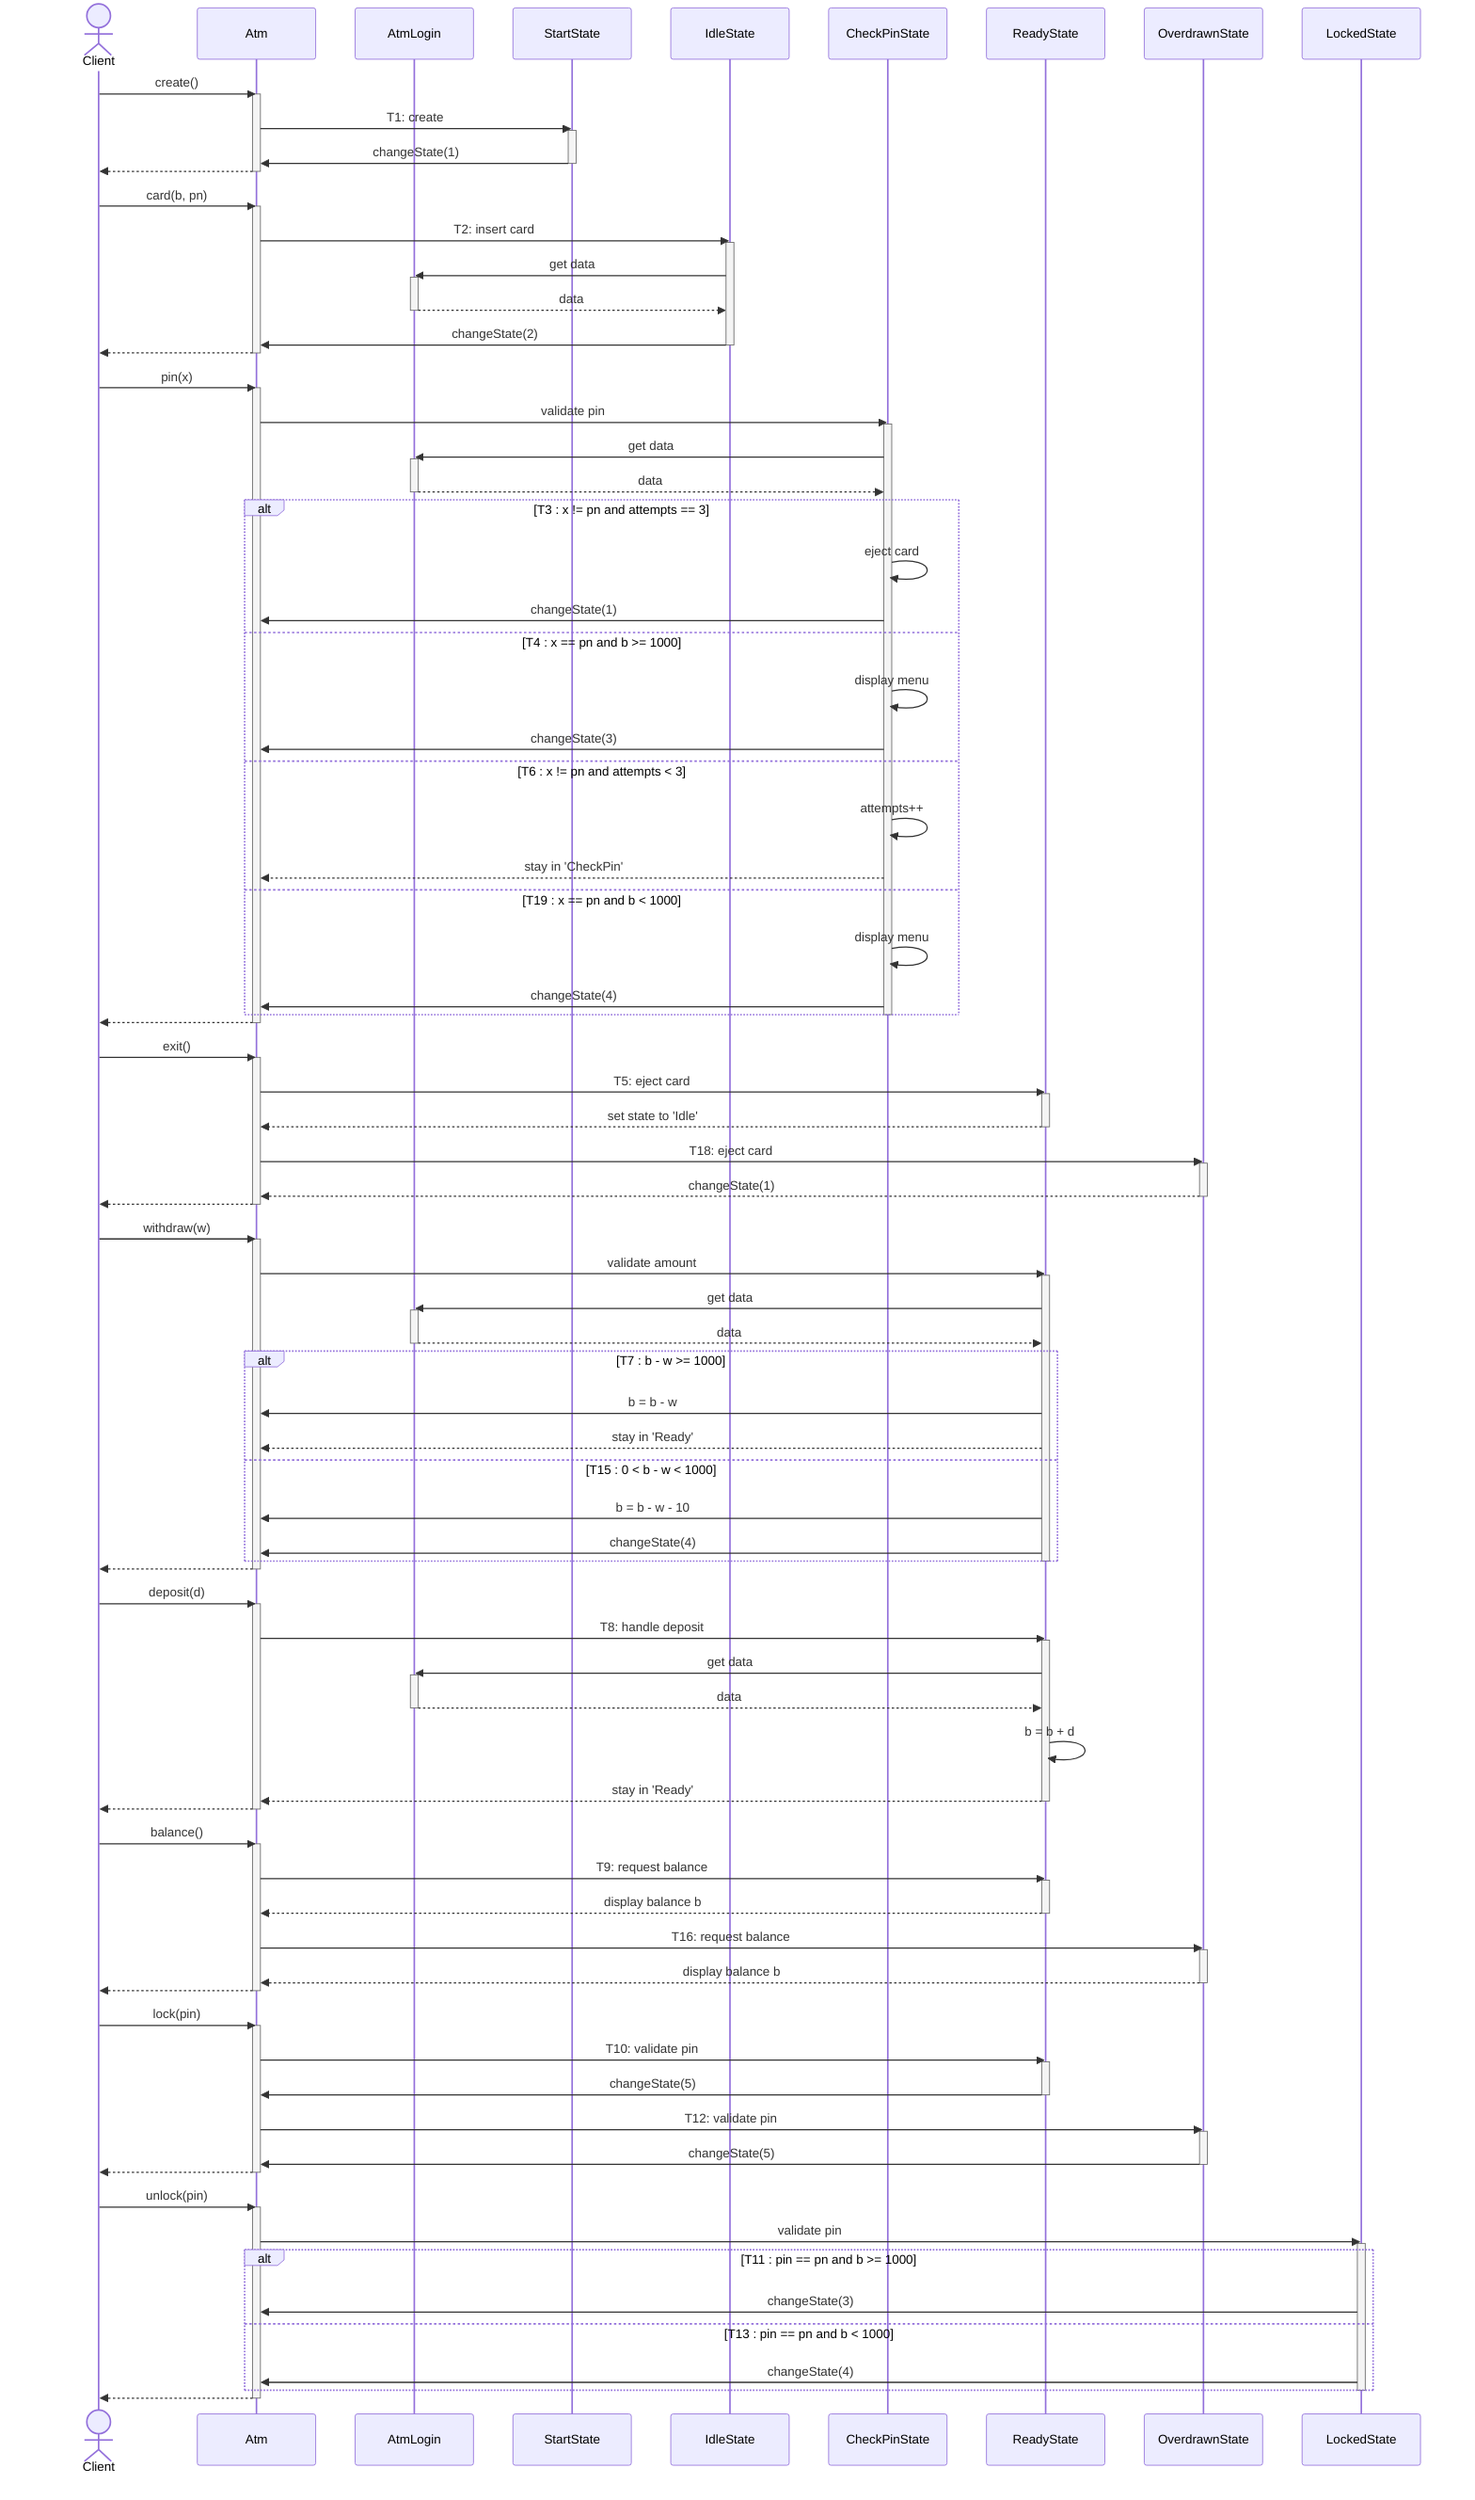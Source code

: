 sequenceDiagram
  actor Client
  participant Atm
  participant AtmLogin
  participant StartState
  participant IdleState
  participant CheckPinState
  participant ReadyState
  participant OverdrawnState
  participant LockedState

  Client ->> Atm : create()
  activate Atm
  Atm ->> StartState : T1: create
  activate StartState
  StartState ->> Atm : changeState(1)
  deactivate StartState
  Atm -->> Client:
  deactivate Atm

  Client ->> Atm : card(b, pn)
  activate Atm
  Atm ->> IdleState : T2: insert card
  activate IdleState
  IdleState ->> AtmLogin : get data
  activate AtmLogin
  AtmLogin -->> IdleState : data
  deactivate AtmLogin
  IdleState ->> Atm : changeState(2)
  deactivate IdleState
  Atm -->> Client :
  deactivate Atm

  Client ->> Atm : pin(x)
  activate Atm
  Atm ->> CheckPinState : validate pin
  activate CheckPinState
  CheckPinState ->> AtmLogin : get data
  activate AtmLogin
  AtmLogin -->> CheckPinState : data
  deactivate AtmLogin
  alt T3 : x != pn and attempts == 3
    CheckPinState ->> CheckPinState : eject card
    CheckPinState ->> Atm : changeState(1)
  else T4 : x == pn and b >= 1000
    CheckPinState ->> CheckPinState : display menu
    CheckPinState ->> Atm : changeState(3)
  else T6 : x != pn and attempts < 3
    CheckPinState ->> CheckPinState : attempts++
    CheckPinState -->> Atm : stay in 'CheckPin'
  else T19 : x == pn and b < 1000
    CheckPinState ->> CheckPinState : display menu
    CheckPinState ->> Atm : changeState(4)
  end
  deactivate CheckPinState
  Atm -->> Client :
  deactivate Atm

  Client ->> Atm : exit()
  activate Atm
  Atm ->> ReadyState : T5: eject card
  activate ReadyState
  ReadyState -->> Atm : set state to 'Idle'
  deactivate ReadyState
  Atm ->> OverdrawnState : T18: eject card
  activate OverdrawnState
  OverdrawnState -->> Atm : changeState(1)
  deactivate OverdrawnState
  Atm -->> Client :
  deactivate Atm

  Client ->> Atm : withdraw(w)
  activate Atm
  Atm ->> ReadyState : validate amount
  activate ReadyState
  ReadyState ->> AtmLogin : get data
  activate AtmLogin
  AtmLogin -->> ReadyState : data
  deactivate AtmLogin
  alt T7 : b - w >= 1000
    ReadyState ->> Atm : b = b - w
    ReadyState -->> Atm : stay in 'Ready'
  else T15 : 0 < b - w < 1000
    ReadyState ->> Atm : b = b - w - 10
    ReadyState ->> Atm : changeState(4)
  end
  deactivate ReadyState
  Atm -->> Client :
  deactivate Atm

  Client ->> Atm : deposit(d)
  activate Atm
  Atm ->> ReadyState : T8: handle deposit
  activate ReadyState
  ReadyState ->> AtmLogin : get data
  activate AtmLogin
  AtmLogin -->> ReadyState : data
  deactivate AtmLogin
  ReadyState ->> ReadyState : b = b + d
  ReadyState -->> Atm : stay in 'Ready'
  deactivate ReadyState
  Atm -->> Client :
  deactivate Atm

  Client ->> Atm : balance()
  activate Atm
  Atm ->> ReadyState : T9: request balance
  activate ReadyState
  ReadyState -->> Atm : display balance b
  deactivate ReadyState
  Atm ->> OverdrawnState : T16: request balance
  activate OverdrawnState
  OverdrawnState -->> Atm : display balance b
  deactivate OverdrawnState
  Atm -->> Client :
  deactivate Atm

  Client ->> Atm : lock(pin)
  activate Atm
  Atm ->> ReadyState : T10: validate pin
  activate ReadyState
  ReadyState ->> Atm : changeState(5)
  deactivate ReadyState
  Atm ->> OverdrawnState : T12: validate pin
  activate OverdrawnState
  OverdrawnState ->> Atm : changeState(5)
  deactivate OverdrawnState
  Atm -->> Client :
  deactivate Atm

  Client ->> Atm : unlock(pin)
  activate Atm
  Atm ->> LockedState : validate pin
  activate LockedState
  alt T11 : pin == pn and b >= 1000
    LockedState ->> Atm : changeState(3)
  else T13 : pin == pn and b < 1000
    LockedState ->> Atm : changeState(4)
  end
  deactivate LockedState
  Atm -->> Client :
  deactivate Atm